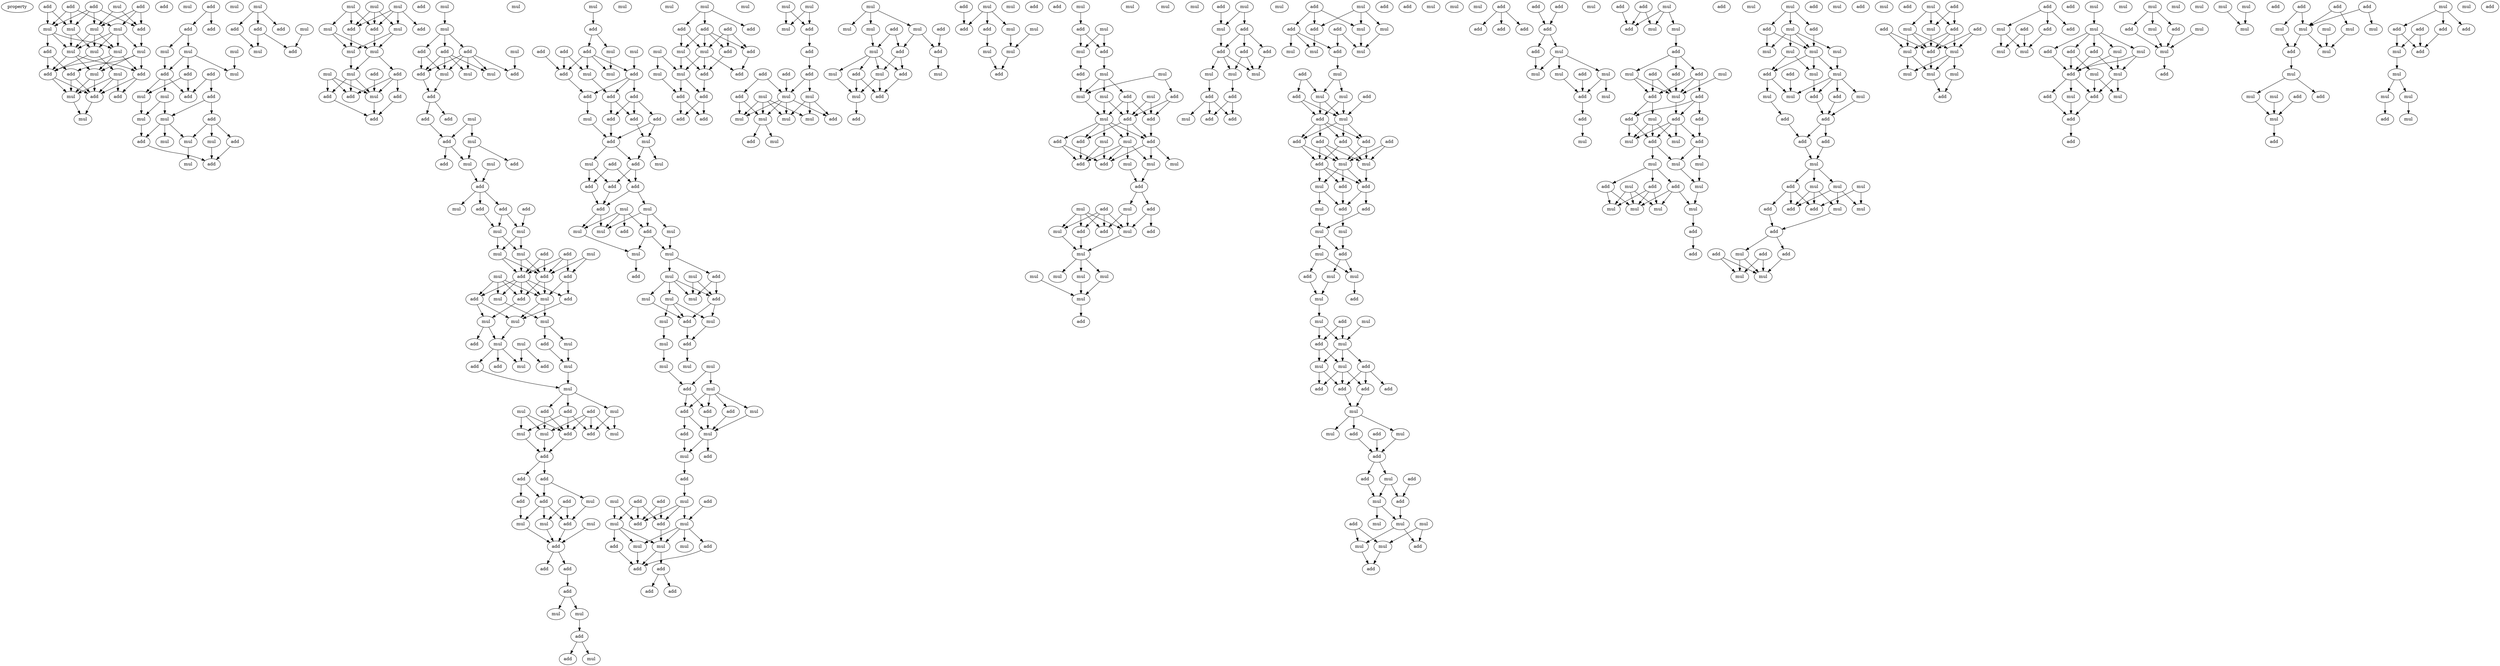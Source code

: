 digraph {
    node [fontcolor=black]
    property [mul=2,lf=1.1]
    0 [ label = add ];
    1 [ label = add ];
    2 [ label = add ];
    3 [ label = mul ];
    4 [ label = add ];
    5 [ label = mul ];
    6 [ label = mul ];
    7 [ label = add ];
    8 [ label = mul ];
    9 [ label = mul ];
    10 [ label = mul ];
    11 [ label = mul ];
    12 [ label = mul ];
    13 [ label = add ];
    14 [ label = mul ];
    15 [ label = add ];
    16 [ label = mul ];
    17 [ label = add ];
    18 [ label = mul ];
    19 [ label = add ];
    20 [ label = add ];
    21 [ label = add ];
    22 [ label = mul ];
    23 [ label = mul ];
    24 [ label = add ];
    25 [ label = mul ];
    26 [ label = add ];
    27 [ label = add ];
    28 [ label = add ];
    29 [ label = mul ];
    30 [ label = mul ];
    31 [ label = mul ];
    32 [ label = add ];
    33 [ label = mul ];
    34 [ label = add ];
    35 [ label = add ];
    36 [ label = mul ];
    37 [ label = mul ];
    38 [ label = add ];
    39 [ label = add ];
    40 [ label = mul ];
    41 [ label = mul ];
    42 [ label = add ];
    43 [ label = mul ];
    44 [ label = mul ];
    45 [ label = mul ];
    46 [ label = add ];
    47 [ label = add ];
    48 [ label = mul ];
    49 [ label = add ];
    50 [ label = mul ];
    51 [ label = mul ];
    52 [ label = add ];
    53 [ label = add ];
    54 [ label = mul ];
    55 [ label = add ];
    56 [ label = add ];
    57 [ label = mul ];
    58 [ label = mul ];
    59 [ label = mul ];
    60 [ label = mul ];
    61 [ label = add ];
    62 [ label = mul ];
    63 [ label = mul ];
    64 [ label = add ];
    65 [ label = add ];
    66 [ label = mul ];
    67 [ label = mul ];
    68 [ label = mul ];
    69 [ label = mul ];
    70 [ label = add ];
    71 [ label = add ];
    72 [ label = add ];
    73 [ label = add ];
    74 [ label = add ];
    75 [ label = add ];
    76 [ label = mul ];
    77 [ label = add ];
    78 [ label = mul ];
    79 [ label = mul ];
    80 [ label = mul ];
    81 [ label = add ];
    82 [ label = mul ];
    83 [ label = add ];
    84 [ label = add ];
    85 [ label = mul ];
    86 [ label = mul ];
    87 [ label = mul ];
    88 [ label = add ];
    89 [ label = add ];
    90 [ label = add ];
    91 [ label = mul ];
    92 [ label = add ];
    93 [ label = add ];
    94 [ label = mul ];
    95 [ label = add ];
    96 [ label = mul ];
    97 [ label = add ];
    98 [ label = add ];
    99 [ label = mul ];
    100 [ label = add ];
    101 [ label = add ];
    102 [ label = mul ];
    103 [ label = add ];
    104 [ label = add ];
    105 [ label = mul ];
    106 [ label = mul ];
    107 [ label = mul ];
    108 [ label = mul ];
    109 [ label = add ];
    110 [ label = mul ];
    111 [ label = add ];
    112 [ label = add ];
    113 [ label = add ];
    114 [ label = mul ];
    115 [ label = add ];
    116 [ label = add ];
    117 [ label = mul ];
    118 [ label = mul ];
    119 [ label = add ];
    120 [ label = add ];
    121 [ label = mul ];
    122 [ label = mul ];
    123 [ label = mul ];
    124 [ label = mul ];
    125 [ label = add ];
    126 [ label = mul ];
    127 [ label = mul ];
    128 [ label = add ];
    129 [ label = add ];
    130 [ label = add ];
    131 [ label = mul ];
    132 [ label = mul ];
    133 [ label = add ];
    134 [ label = mul ];
    135 [ label = add ];
    136 [ label = add ];
    137 [ label = mul ];
    138 [ label = mul ];
    139 [ label = add ];
    140 [ label = mul ];
    141 [ label = mul ];
    142 [ label = add ];
    143 [ label = mul ];
    144 [ label = add ];
    145 [ label = add ];
    146 [ label = add ];
    147 [ label = add ];
    148 [ label = add ];
    149 [ label = add ];
    150 [ label = mul ];
    151 [ label = add ];
    152 [ label = mul ];
    153 [ label = add ];
    154 [ label = mul ];
    155 [ label = mul ];
    156 [ label = add ];
    157 [ label = add ];
    158 [ label = add ];
    159 [ label = add ];
    160 [ label = mul ];
    161 [ label = mul ];
    162 [ label = add ];
    163 [ label = mul ];
    164 [ label = mul ];
    165 [ label = add ];
    166 [ label = mul ];
    167 [ label = add ];
    168 [ label = add ];
    169 [ label = mul ];
    170 [ label = mul ];
    171 [ label = add ];
    172 [ label = add ];
    173 [ label = add ];
    174 [ label = mul ];
    175 [ label = add ];
    176 [ label = mul ];
    177 [ label = add ];
    178 [ label = add ];
    179 [ label = add ];
    180 [ label = add ];
    181 [ label = add ];
    182 [ label = add ];
    183 [ label = mul ];
    184 [ label = add ];
    185 [ label = mul ];
    186 [ label = mul ];
    187 [ label = add ];
    188 [ label = add ];
    189 [ label = mul ];
    190 [ label = add ];
    191 [ label = add ];
    192 [ label = add ];
    193 [ label = mul ];
    194 [ label = add ];
    195 [ label = mul ];
    196 [ label = mul ];
    197 [ label = mul ];
    198 [ label = mul ];
    199 [ label = add ];
    200 [ label = add ];
    201 [ label = mul ];
    202 [ label = mul ];
    203 [ label = mul ];
    204 [ label = add ];
    205 [ label = add ];
    206 [ label = mul ];
    207 [ label = mul ];
    208 [ label = mul ];
    209 [ label = add ];
    210 [ label = mul ];
    211 [ label = mul ];
    212 [ label = mul ];
    213 [ label = add ];
    214 [ label = add ];
    215 [ label = mul ];
    216 [ label = mul ];
    217 [ label = mul ];
    218 [ label = mul ];
    219 [ label = mul ];
    220 [ label = add ];
    221 [ label = add ];
    222 [ label = add ];
    223 [ label = add ];
    224 [ label = mul ];
    225 [ label = add ];
    226 [ label = mul ];
    227 [ label = mul ];
    228 [ label = add ];
    229 [ label = mul ];
    230 [ label = add ];
    231 [ label = add ];
    232 [ label = add ];
    233 [ label = mul ];
    234 [ label = mul ];
    235 [ label = add ];
    236 [ label = add ];
    237 [ label = mul ];
    238 [ label = add ];
    239 [ label = mul ];
    240 [ label = add ];
    241 [ label = mul ];
    242 [ label = mul ];
    243 [ label = add ];
    244 [ label = mul ];
    245 [ label = add ];
    246 [ label = add ];
    247 [ label = add ];
    248 [ label = add ];
    249 [ label = mul ];
    250 [ label = add ];
    251 [ label = add ];
    252 [ label = add ];
    253 [ label = add ];
    254 [ label = add ];
    255 [ label = mul ];
    256 [ label = mul ];
    257 [ label = add ];
    258 [ label = mul ];
    259 [ label = mul ];
    260 [ label = mul ];
    261 [ label = add ];
    262 [ label = add ];
    263 [ label = add ];
    264 [ label = add ];
    265 [ label = mul ];
    266 [ label = mul ];
    267 [ label = add ];
    268 [ label = mul ];
    269 [ label = add ];
    270 [ label = add ];
    271 [ label = mul ];
    272 [ label = add ];
    273 [ label = add ];
    274 [ label = add ];
    275 [ label = add ];
    276 [ label = mul ];
    277 [ label = add ];
    278 [ label = mul ];
    279 [ label = mul ];
    280 [ label = mul ];
    281 [ label = mul ];
    282 [ label = add ];
    283 [ label = mul ];
    284 [ label = mul ];
    285 [ label = add ];
    286 [ label = mul ];
    287 [ label = mul ];
    288 [ label = mul ];
    289 [ label = add ];
    290 [ label = add ];
    291 [ label = mul ];
    292 [ label = mul ];
    293 [ label = add ];
    294 [ label = add ];
    295 [ label = mul ];
    296 [ label = add ];
    297 [ label = mul ];
    298 [ label = mul ];
    299 [ label = mul ];
    300 [ label = add ];
    301 [ label = mul ];
    302 [ label = add ];
    303 [ label = add ];
    304 [ label = add ];
    305 [ label = mul ];
    306 [ label = add ];
    307 [ label = add ];
    308 [ label = mul ];
    309 [ label = mul ];
    310 [ label = mul ];
    311 [ label = mul ];
    312 [ label = add ];
    313 [ label = mul ];
    314 [ label = add ];
    315 [ label = add ];
    316 [ label = mul ];
    317 [ label = mul ];
    318 [ label = mul ];
    319 [ label = mul ];
    320 [ label = add ];
    321 [ label = mul ];
    322 [ label = add ];
    323 [ label = mul ];
    324 [ label = mul ];
    325 [ label = add ];
    326 [ label = mul ];
    327 [ label = mul ];
    328 [ label = add ];
    329 [ label = mul ];
    330 [ label = add ];
    331 [ label = add ];
    332 [ label = mul ];
    333 [ label = add ];
    334 [ label = add ];
    335 [ label = mul ];
    336 [ label = add ];
    337 [ label = mul ];
    338 [ label = add ];
    339 [ label = add ];
    340 [ label = add ];
    341 [ label = mul ];
    342 [ label = mul ];
    343 [ label = mul ];
    344 [ label = add ];
    345 [ label = add ];
    346 [ label = mul ];
    347 [ label = mul ];
    348 [ label = add ];
    349 [ label = mul ];
    350 [ label = add ];
    351 [ label = mul ];
    352 [ label = add ];
    353 [ label = add ];
    354 [ label = mul ];
    355 [ label = mul ];
    356 [ label = mul ];
    357 [ label = mul ];
    358 [ label = mul ];
    359 [ label = mul ];
    360 [ label = mul ];
    361 [ label = add ];
    362 [ label = add ];
    363 [ label = mul ];
    364 [ label = mul ];
    365 [ label = mul ];
    366 [ label = add ];
    367 [ label = add ];
    368 [ label = add ];
    369 [ label = add ];
    370 [ label = mul ];
    371 [ label = mul ];
    372 [ label = mul ];
    373 [ label = add ];
    374 [ label = add ];
    375 [ label = mul ];
    376 [ label = add ];
    377 [ label = add ];
    378 [ label = add ];
    379 [ label = mul ];
    380 [ label = add ];
    381 [ label = mul ];
    382 [ label = add ];
    383 [ label = add ];
    384 [ label = mul ];
    385 [ label = mul ];
    386 [ label = mul ];
    387 [ label = mul ];
    388 [ label = add ];
    389 [ label = add ];
    390 [ label = mul ];
    391 [ label = mul ];
    392 [ label = add ];
    393 [ label = mul ];
    394 [ label = add ];
    395 [ label = add ];
    396 [ label = mul ];
    397 [ label = add ];
    398 [ label = add ];
    399 [ label = add ];
    400 [ label = add ];
    401 [ label = add ];
    402 [ label = add ];
    403 [ label = add ];
    404 [ label = mul ];
    405 [ label = mul ];
    406 [ label = mul ];
    407 [ label = add ];
    408 [ label = add ];
    409 [ label = add ];
    410 [ label = add ];
    411 [ label = mul ];
    412 [ label = mul ];
    413 [ label = mul ];
    414 [ label = add ];
    415 [ label = add ];
    416 [ label = mul ];
    417 [ label = mul ];
    418 [ label = mul ];
    419 [ label = add ];
    420 [ label = mul ];
    421 [ label = add ];
    422 [ label = add ];
    423 [ label = mul ];
    424 [ label = mul ];
    425 [ label = mul ];
    426 [ label = add ];
    427 [ label = mul ];
    428 [ label = mul ];
    429 [ label = add ];
    430 [ label = mul ];
    431 [ label = add ];
    432 [ label = add ];
    433 [ label = add ];
    434 [ label = add ];
    435 [ label = mul ];
    436 [ label = mul ];
    437 [ label = add ];
    438 [ label = mul ];
    439 [ label = add ];
    440 [ label = mul ];
    441 [ label = add ];
    442 [ label = mul ];
    443 [ label = mul ];
    444 [ label = add ];
    445 [ label = add ];
    446 [ label = mul ];
    447 [ label = add ];
    448 [ label = add ];
    449 [ label = mul ];
    450 [ label = mul ];
    451 [ label = mul ];
    452 [ label = mul ];
    453 [ label = add ];
    454 [ label = mul ];
    455 [ label = add ];
    456 [ label = add ];
    457 [ label = add ];
    458 [ label = add ];
    459 [ label = add ];
    460 [ label = add ];
    461 [ label = add ];
    462 [ label = add ];
    463 [ label = add ];
    464 [ label = mul ];
    465 [ label = mul ];
    466 [ label = mul ];
    467 [ label = add ];
    468 [ label = mul ];
    469 [ label = mul ];
    470 [ label = add ];
    471 [ label = mul ];
    472 [ label = add ];
    473 [ label = mul ];
    474 [ label = add ];
    475 [ label = mul ];
    476 [ label = add ];
    477 [ label = add ];
    478 [ label = mul ];
    479 [ label = mul ];
    480 [ label = add ];
    481 [ label = add ];
    482 [ label = mul ];
    483 [ label = add ];
    484 [ label = mul ];
    485 [ label = add ];
    486 [ label = add ];
    487 [ label = add ];
    488 [ label = mul ];
    489 [ label = mul ];
    490 [ label = add ];
    491 [ label = add ];
    492 [ label = add ];
    493 [ label = add ];
    494 [ label = add ];
    495 [ label = add ];
    496 [ label = mul ];
    497 [ label = mul ];
    498 [ label = mul ];
    499 [ label = mul ];
    500 [ label = mul ];
    501 [ label = mul ];
    502 [ label = mul ];
    503 [ label = add ];
    504 [ label = add ];
    505 [ label = add ];
    506 [ label = mul ];
    507 [ label = mul ];
    508 [ label = mul ];
    509 [ label = mul ];
    510 [ label = add ];
    511 [ label = add ];
    512 [ label = mul ];
    513 [ label = mul ];
    514 [ label = add ];
    515 [ label = mul ];
    516 [ label = add ];
    517 [ label = mul ];
    518 [ label = mul ];
    519 [ label = mul ];
    520 [ label = mul ];
    521 [ label = add ];
    522 [ label = mul ];
    523 [ label = add ];
    524 [ label = mul ];
    525 [ label = mul ];
    526 [ label = mul ];
    527 [ label = add ];
    528 [ label = mul ];
    529 [ label = add ];
    530 [ label = add ];
    531 [ label = add ];
    532 [ label = add ];
    533 [ label = add ];
    534 [ label = mul ];
    535 [ label = add ];
    536 [ label = mul ];
    537 [ label = add ];
    538 [ label = mul ];
    539 [ label = mul ];
    540 [ label = add ];
    541 [ label = mul ];
    542 [ label = add ];
    543 [ label = add ];
    544 [ label = mul ];
    545 [ label = mul ];
    546 [ label = add ];
    547 [ label = add ];
    548 [ label = add ];
    549 [ label = mul ];
    550 [ label = mul ];
    551 [ label = add ];
    552 [ label = add ];
    553 [ label = mul ];
    554 [ label = mul ];
    555 [ label = add ];
    556 [ label = mul ];
    557 [ label = add ];
    558 [ label = add ];
    559 [ label = add ];
    560 [ label = mul ];
    561 [ label = mul ];
    562 [ label = add ];
    563 [ label = mul ];
    564 [ label = mul ];
    565 [ label = add ];
    566 [ label = mul ];
    567 [ label = mul ];
    568 [ label = mul ];
    569 [ label = add ];
    570 [ label = add ];
    571 [ label = add ];
    572 [ label = add ];
    573 [ label = mul ];
    574 [ label = add ];
    575 [ label = add ];
    576 [ label = mul ];
    577 [ label = mul ];
    578 [ label = mul ];
    579 [ label = mul ];
    580 [ label = add ];
    581 [ label = add ];
    582 [ label = add ];
    583 [ label = mul ];
    584 [ label = mul ];
    585 [ label = add ];
    586 [ label = mul ];
    587 [ label = mul ];
    588 [ label = mul ];
    589 [ label = add ];
    590 [ label = mul ];
    591 [ label = add ];
    592 [ label = add ];
    593 [ label = mul ];
    594 [ label = add ];
    595 [ label = mul ];
    596 [ label = add ];
    597 [ label = mul ];
    598 [ label = mul ];
    599 [ label = mul ];
    600 [ label = add ];
    601 [ label = mul ];
    602 [ label = mul ];
    603 [ label = mul ];
    604 [ label = add ];
    605 [ label = mul ];
    606 [ label = add ];
    607 [ label = mul ];
    608 [ label = add ];
    609 [ label = add ];
    610 [ label = add ];
    611 [ label = mul ];
    612 [ label = mul ];
    613 [ label = mul ];
    614 [ label = mul ];
    615 [ label = mul ];
    616 [ label = add ];
    617 [ label = mul ];
    618 [ label = mul ];
    619 [ label = mul ];
    620 [ label = mul ];
    621 [ label = add ];
    622 [ label = add ];
    623 [ label = mul ];
    624 [ label = add ];
    625 [ label = mul ];
    626 [ label = add ];
    627 [ label = add ];
    628 [ label = mul ];
    629 [ label = add ];
    630 [ label = add ];
    631 [ label = mul ];
    632 [ label = add ];
    633 [ label = mul ];
    634 [ label = add ];
    635 [ label = mul ];
    636 [ label = mul ];
    637 [ label = mul ];
    638 [ label = add ];
    0 -> 5 [ name = 0 ];
    0 -> 7 [ name = 1 ];
    0 -> 9 [ name = 2 ];
    1 -> 6 [ name = 3 ];
    1 -> 7 [ name = 4 ];
    1 -> 8 [ name = 5 ];
    1 -> 9 [ name = 6 ];
    2 -> 5 [ name = 7 ];
    2 -> 6 [ name = 8 ];
    2 -> 8 [ name = 9 ];
    3 -> 7 [ name = 10 ];
    3 -> 9 [ name = 11 ];
    4 -> 6 [ name = 12 ];
    4 -> 8 [ name = 13 ];
    5 -> 10 [ name = 14 ];
    5 -> 11 [ name = 15 ];
    5 -> 12 [ name = 16 ];
    5 -> 14 [ name = 17 ];
    6 -> 10 [ name = 18 ];
    6 -> 12 [ name = 19 ];
    6 -> 13 [ name = 20 ];
    7 -> 14 [ name = 21 ];
    8 -> 11 [ name = 22 ];
    8 -> 12 [ name = 23 ];
    9 -> 10 [ name = 24 ];
    9 -> 11 [ name = 25 ];
    9 -> 12 [ name = 26 ];
    10 -> 15 [ name = 27 ];
    10 -> 16 [ name = 28 ];
    10 -> 17 [ name = 29 ];
    11 -> 17 [ name = 30 ];
    11 -> 18 [ name = 31 ];
    12 -> 15 [ name = 32 ];
    12 -> 16 [ name = 33 ];
    12 -> 17 [ name = 34 ];
    13 -> 17 [ name = 35 ];
    13 -> 19 [ name = 36 ];
    14 -> 15 [ name = 37 ];
    14 -> 16 [ name = 38 ];
    14 -> 19 [ name = 39 ];
    15 -> 20 [ name = 40 ];
    15 -> 21 [ name = 41 ];
    16 -> 21 [ name = 42 ];
    16 -> 22 [ name = 43 ];
    17 -> 21 [ name = 44 ];
    17 -> 22 [ name = 45 ];
    18 -> 20 [ name = 46 ];
    18 -> 21 [ name = 47 ];
    18 -> 22 [ name = 48 ];
    19 -> 21 [ name = 49 ];
    19 -> 22 [ name = 50 ];
    21 -> 23 [ name = 51 ];
    22 -> 23 [ name = 52 ];
    26 -> 27 [ name = 53 ];
    26 -> 28 [ name = 54 ];
    27 -> 30 [ name = 55 ];
    27 -> 31 [ name = 56 ];
    29 -> 33 [ name = 57 ];
    30 -> 32 [ name = 58 ];
    30 -> 33 [ name = 59 ];
    30 -> 35 [ name = 60 ];
    31 -> 35 [ name = 61 ];
    32 -> 36 [ name = 62 ];
    32 -> 38 [ name = 63 ];
    34 -> 38 [ name = 64 ];
    34 -> 39 [ name = 65 ];
    35 -> 36 [ name = 66 ];
    35 -> 37 [ name = 67 ];
    35 -> 38 [ name = 68 ];
    36 -> 41 [ name = 69 ];
    37 -> 40 [ name = 70 ];
    37 -> 41 [ name = 71 ];
    39 -> 40 [ name = 72 ];
    39 -> 42 [ name = 73 ];
    40 -> 44 [ name = 74 ];
    40 -> 45 [ name = 75 ];
    40 -> 46 [ name = 76 ];
    41 -> 46 [ name = 77 ];
    42 -> 43 [ name = 78 ];
    42 -> 44 [ name = 79 ];
    42 -> 47 [ name = 80 ];
    43 -> 49 [ name = 81 ];
    44 -> 48 [ name = 82 ];
    46 -> 49 [ name = 83 ];
    47 -> 49 [ name = 84 ];
    51 -> 52 [ name = 85 ];
    51 -> 53 [ name = 86 ];
    51 -> 55 [ name = 87 ];
    52 -> 56 [ name = 88 ];
    52 -> 57 [ name = 89 ];
    53 -> 57 [ name = 90 ];
    54 -> 56 [ name = 91 ];
    58 -> 61 [ name = 92 ];
    58 -> 63 [ name = 93 ];
    58 -> 65 [ name = 94 ];
    59 -> 61 [ name = 95 ];
    59 -> 62 [ name = 96 ];
    59 -> 65 [ name = 97 ];
    60 -> 61 [ name = 98 ];
    60 -> 63 [ name = 99 ];
    60 -> 64 [ name = 100 ];
    60 -> 65 [ name = 101 ];
    61 -> 66 [ name = 102 ];
    62 -> 66 [ name = 103 ];
    62 -> 67 [ name = 104 ];
    63 -> 66 [ name = 105 ];
    63 -> 67 [ name = 106 ];
    65 -> 67 [ name = 107 ];
    66 -> 69 [ name = 108 ];
    67 -> 69 [ name = 109 ];
    67 -> 72 [ name = 110 ];
    68 -> 73 [ name = 111 ];
    68 -> 74 [ name = 112 ];
    68 -> 76 [ name = 113 ];
    69 -> 73 [ name = 114 ];
    69 -> 74 [ name = 115 ];
    69 -> 76 [ name = 116 ];
    71 -> 76 [ name = 117 ];
    72 -> 74 [ name = 118 ];
    72 -> 75 [ name = 119 ];
    72 -> 76 [ name = 120 ];
    73 -> 77 [ name = 121 ];
    75 -> 77 [ name = 122 ];
    76 -> 77 [ name = 123 ];
    78 -> 80 [ name = 124 ];
    80 -> 81 [ name = 125 ];
    80 -> 83 [ name = 126 ];
    80 -> 84 [ name = 127 ];
    81 -> 85 [ name = 128 ];
    81 -> 86 [ name = 129 ];
    81 -> 87 [ name = 130 ];
    81 -> 88 [ name = 131 ];
    81 -> 89 [ name = 132 ];
    82 -> 88 [ name = 133 ];
    83 -> 87 [ name = 134 ];
    83 -> 89 [ name = 135 ];
    84 -> 85 [ name = 136 ];
    84 -> 86 [ name = 137 ];
    84 -> 87 [ name = 138 ];
    84 -> 89 [ name = 139 ];
    87 -> 90 [ name = 140 ];
    89 -> 90 [ name = 141 ];
    90 -> 92 [ name = 142 ];
    90 -> 93 [ name = 143 ];
    91 -> 94 [ name = 144 ];
    91 -> 95 [ name = 145 ];
    93 -> 95 [ name = 146 ];
    94 -> 96 [ name = 147 ];
    94 -> 97 [ name = 148 ];
    95 -> 96 [ name = 149 ];
    95 -> 98 [ name = 150 ];
    96 -> 100 [ name = 151 ];
    99 -> 100 [ name = 152 ];
    100 -> 101 [ name = 153 ];
    100 -> 102 [ name = 154 ];
    100 -> 104 [ name = 155 ];
    101 -> 105 [ name = 156 ];
    103 -> 106 [ name = 157 ];
    104 -> 105 [ name = 158 ];
    104 -> 106 [ name = 159 ];
    105 -> 108 [ name = 160 ];
    105 -> 110 [ name = 161 ];
    106 -> 108 [ name = 162 ];
    106 -> 110 [ name = 163 ];
    107 -> 112 [ name = 164 ];
    107 -> 113 [ name = 165 ];
    108 -> 113 [ name = 166 ];
    108 -> 115 [ name = 167 ];
    109 -> 113 [ name = 168 ];
    109 -> 115 [ name = 169 ];
    110 -> 113 [ name = 170 ];
    110 -> 115 [ name = 171 ];
    111 -> 112 [ name = 172 ];
    111 -> 113 [ name = 173 ];
    111 -> 115 [ name = 174 ];
    112 -> 118 [ name = 175 ];
    112 -> 120 [ name = 176 ];
    113 -> 116 [ name = 177 ];
    113 -> 118 [ name = 178 ];
    114 -> 116 [ name = 179 ];
    114 -> 117 [ name = 180 ];
    114 -> 118 [ name = 181 ];
    114 -> 119 [ name = 182 ];
    115 -> 116 [ name = 183 ];
    115 -> 117 [ name = 184 ];
    115 -> 118 [ name = 185 ];
    115 -> 119 [ name = 186 ];
    115 -> 120 [ name = 187 ];
    116 -> 121 [ name = 188 ];
    117 -> 123 [ name = 189 ];
    118 -> 122 [ name = 190 ];
    118 -> 123 [ name = 191 ];
    119 -> 121 [ name = 192 ];
    119 -> 122 [ name = 193 ];
    120 -> 122 [ name = 194 ];
    121 -> 127 [ name = 195 ];
    121 -> 128 [ name = 196 ];
    122 -> 127 [ name = 197 ];
    123 -> 125 [ name = 198 ];
    123 -> 126 [ name = 199 ];
    124 -> 130 [ name = 200 ];
    124 -> 132 [ name = 201 ];
    125 -> 131 [ name = 202 ];
    126 -> 131 [ name = 203 ];
    127 -> 129 [ name = 204 ];
    127 -> 132 [ name = 205 ];
    127 -> 133 [ name = 206 ];
    131 -> 134 [ name = 207 ];
    133 -> 134 [ name = 208 ];
    134 -> 135 [ name = 209 ];
    134 -> 138 [ name = 210 ];
    134 -> 139 [ name = 211 ];
    135 -> 141 [ name = 212 ];
    135 -> 142 [ name = 213 ];
    136 -> 141 [ name = 214 ];
    136 -> 142 [ name = 215 ];
    136 -> 143 [ name = 216 ];
    136 -> 144 [ name = 217 ];
    137 -> 140 [ name = 218 ];
    137 -> 141 [ name = 219 ];
    137 -> 142 [ name = 220 ];
    138 -> 143 [ name = 221 ];
    138 -> 144 [ name = 222 ];
    139 -> 140 [ name = 223 ];
    139 -> 142 [ name = 224 ];
    139 -> 144 [ name = 225 ];
    140 -> 145 [ name = 226 ];
    141 -> 145 [ name = 227 ];
    142 -> 145 [ name = 228 ];
    145 -> 146 [ name = 229 ];
    145 -> 147 [ name = 230 ];
    146 -> 148 [ name = 231 ];
    146 -> 151 [ name = 232 ];
    147 -> 148 [ name = 233 ];
    147 -> 150 [ name = 234 ];
    148 -> 153 [ name = 235 ];
    148 -> 154 [ name = 236 ];
    148 -> 155 [ name = 237 ];
    149 -> 153 [ name = 238 ];
    149 -> 154 [ name = 239 ];
    150 -> 153 [ name = 240 ];
    151 -> 155 [ name = 241 ];
    152 -> 156 [ name = 242 ];
    153 -> 156 [ name = 243 ];
    154 -> 156 [ name = 244 ];
    155 -> 156 [ name = 245 ];
    156 -> 157 [ name = 246 ];
    156 -> 158 [ name = 247 ];
    158 -> 159 [ name = 248 ];
    159 -> 160 [ name = 249 ];
    159 -> 161 [ name = 250 ];
    161 -> 162 [ name = 251 ];
    162 -> 165 [ name = 252 ];
    162 -> 166 [ name = 253 ];
    163 -> 167 [ name = 254 ];
    167 -> 170 [ name = 255 ];
    167 -> 172 [ name = 256 ];
    168 -> 175 [ name = 257 ];
    169 -> 173 [ name = 258 ];
    170 -> 174 [ name = 259 ];
    171 -> 175 [ name = 260 ];
    171 -> 176 [ name = 261 ];
    172 -> 173 [ name = 262 ];
    172 -> 174 [ name = 263 ];
    172 -> 175 [ name = 264 ];
    172 -> 176 [ name = 265 ];
    173 -> 177 [ name = 266 ];
    173 -> 178 [ name = 267 ];
    173 -> 179 [ name = 268 ];
    175 -> 177 [ name = 269 ];
    176 -> 179 [ name = 270 ];
    177 -> 183 [ name = 271 ];
    178 -> 180 [ name = 272 ];
    178 -> 181 [ name = 273 ];
    178 -> 182 [ name = 274 ];
    179 -> 181 [ name = 275 ];
    179 -> 182 [ name = 276 ];
    180 -> 184 [ name = 277 ];
    180 -> 185 [ name = 278 ];
    181 -> 184 [ name = 279 ];
    182 -> 185 [ name = 280 ];
    183 -> 184 [ name = 281 ];
    184 -> 187 [ name = 282 ];
    184 -> 189 [ name = 283 ];
    185 -> 186 [ name = 284 ];
    185 -> 187 [ name = 285 ];
    187 -> 190 [ name = 286 ];
    187 -> 192 [ name = 287 ];
    188 -> 190 [ name = 288 ];
    188 -> 191 [ name = 289 ];
    189 -> 191 [ name = 290 ];
    189 -> 192 [ name = 291 ];
    190 -> 194 [ name = 292 ];
    190 -> 195 [ name = 293 ];
    191 -> 194 [ name = 294 ];
    192 -> 194 [ name = 295 ];
    193 -> 196 [ name = 296 ];
    193 -> 198 [ name = 297 ];
    193 -> 199 [ name = 298 ];
    193 -> 200 [ name = 299 ];
    194 -> 196 [ name = 300 ];
    194 -> 198 [ name = 301 ];
    195 -> 197 [ name = 302 ];
    195 -> 198 [ name = 303 ];
    195 -> 200 [ name = 304 ];
    196 -> 202 [ name = 305 ];
    197 -> 201 [ name = 306 ];
    200 -> 201 [ name = 307 ];
    200 -> 202 [ name = 308 ];
    201 -> 203 [ name = 309 ];
    201 -> 205 [ name = 310 ];
    202 -> 204 [ name = 311 ];
    203 -> 207 [ name = 312 ];
    203 -> 208 [ name = 313 ];
    203 -> 209 [ name = 314 ];
    203 -> 210 [ name = 315 ];
    205 -> 208 [ name = 316 ];
    205 -> 209 [ name = 317 ];
    206 -> 208 [ name = 318 ];
    206 -> 209 [ name = 319 ];
    207 -> 213 [ name = 320 ];
    209 -> 212 [ name = 321 ];
    209 -> 213 [ name = 322 ];
    210 -> 211 [ name = 323 ];
    210 -> 212 [ name = 324 ];
    210 -> 213 [ name = 325 ];
    211 -> 215 [ name = 326 ];
    212 -> 214 [ name = 327 ];
    213 -> 214 [ name = 328 ];
    214 -> 217 [ name = 329 ];
    215 -> 216 [ name = 330 ];
    216 -> 220 [ name = 331 ];
    218 -> 219 [ name = 332 ];
    218 -> 220 [ name = 333 ];
    219 -> 221 [ name = 334 ];
    219 -> 222 [ name = 335 ];
    219 -> 223 [ name = 336 ];
    219 -> 224 [ name = 337 ];
    220 -> 222 [ name = 338 ];
    220 -> 223 [ name = 339 ];
    221 -> 226 [ name = 340 ];
    222 -> 225 [ name = 341 ];
    222 -> 226 [ name = 342 ];
    223 -> 226 [ name = 343 ];
    224 -> 226 [ name = 344 ];
    225 -> 229 [ name = 345 ];
    226 -> 228 [ name = 346 ];
    226 -> 229 [ name = 347 ];
    229 -> 230 [ name = 348 ];
    230 -> 233 [ name = 349 ];
    231 -> 236 [ name = 350 ];
    231 -> 237 [ name = 351 ];
    231 -> 238 [ name = 352 ];
    232 -> 239 [ name = 353 ];
    233 -> 236 [ name = 354 ];
    233 -> 238 [ name = 355 ];
    233 -> 239 [ name = 356 ];
    234 -> 236 [ name = 357 ];
    234 -> 237 [ name = 358 ];
    235 -> 236 [ name = 359 ];
    235 -> 238 [ name = 360 ];
    237 -> 240 [ name = 361 ];
    237 -> 242 [ name = 362 ];
    237 -> 244 [ name = 363 ];
    238 -> 244 [ name = 364 ];
    239 -> 241 [ name = 365 ];
    239 -> 242 [ name = 366 ];
    239 -> 243 [ name = 367 ];
    239 -> 244 [ name = 368 ];
    240 -> 245 [ name = 369 ];
    242 -> 245 [ name = 370 ];
    243 -> 245 [ name = 371 ];
    244 -> 245 [ name = 372 ];
    244 -> 246 [ name = 373 ];
    246 -> 247 [ name = 374 ];
    246 -> 248 [ name = 375 ];
    249 -> 250 [ name = 376 ];
    249 -> 251 [ name = 377 ];
    249 -> 253 [ name = 378 ];
    250 -> 255 [ name = 379 ];
    250 -> 256 [ name = 380 ];
    251 -> 254 [ name = 381 ];
    251 -> 255 [ name = 382 ];
    251 -> 256 [ name = 383 ];
    251 -> 257 [ name = 384 ];
    252 -> 254 [ name = 385 ];
    252 -> 256 [ name = 386 ];
    252 -> 257 [ name = 387 ];
    254 -> 261 [ name = 388 ];
    255 -> 259 [ name = 389 ];
    255 -> 262 [ name = 390 ];
    256 -> 259 [ name = 391 ];
    256 -> 261 [ name = 392 ];
    256 -> 262 [ name = 393 ];
    257 -> 262 [ name = 394 ];
    258 -> 259 [ name = 395 ];
    258 -> 260 [ name = 396 ];
    259 -> 263 [ name = 397 ];
    259 -> 264 [ name = 398 ];
    260 -> 263 [ name = 399 ];
    262 -> 264 [ name = 400 ];
    263 -> 267 [ name = 401 ];
    263 -> 269 [ name = 402 ];
    264 -> 267 [ name = 403 ];
    264 -> 269 [ name = 404 ];
    266 -> 270 [ name = 405 ];
    266 -> 271 [ name = 406 ];
    268 -> 270 [ name = 407 ];
    268 -> 271 [ name = 408 ];
    270 -> 272 [ name = 409 ];
    272 -> 274 [ name = 410 ];
    273 -> 279 [ name = 411 ];
    274 -> 278 [ name = 412 ];
    274 -> 279 [ name = 413 ];
    275 -> 277 [ name = 414 ];
    275 -> 279 [ name = 415 ];
    276 -> 280 [ name = 416 ];
    276 -> 281 [ name = 417 ];
    276 -> 283 [ name = 418 ];
    276 -> 284 [ name = 419 ];
    277 -> 281 [ name = 420 ];
    277 -> 283 [ name = 421 ];
    278 -> 280 [ name = 422 ];
    278 -> 282 [ name = 423 ];
    278 -> 284 [ name = 424 ];
    279 -> 281 [ name = 425 ];
    279 -> 282 [ name = 426 ];
    279 -> 283 [ name = 427 ];
    279 -> 284 [ name = 428 ];
    283 -> 285 [ name = 429 ];
    283 -> 286 [ name = 430 ];
    287 -> 288 [ name = 431 ];
    287 -> 291 [ name = 432 ];
    287 -> 292 [ name = 433 ];
    289 -> 294 [ name = 434 ];
    290 -> 293 [ name = 435 ];
    290 -> 295 [ name = 436 ];
    291 -> 293 [ name = 437 ];
    291 -> 294 [ name = 438 ];
    292 -> 295 [ name = 439 ];
    293 -> 296 [ name = 440 ];
    293 -> 297 [ name = 441 ];
    294 -> 299 [ name = 442 ];
    295 -> 296 [ name = 443 ];
    295 -> 297 [ name = 444 ];
    295 -> 298 [ name = 445 ];
    295 -> 300 [ name = 446 ];
    296 -> 302 [ name = 447 ];
    297 -> 301 [ name = 448 ];
    297 -> 302 [ name = 449 ];
    298 -> 301 [ name = 450 ];
    300 -> 301 [ name = 451 ];
    300 -> 302 [ name = 452 ];
    301 -> 304 [ name = 453 ];
    303 -> 306 [ name = 454 ];
    305 -> 306 [ name = 455 ];
    305 -> 307 [ name = 456 ];
    305 -> 308 [ name = 457 ];
    307 -> 311 [ name = 458 ];
    308 -> 310 [ name = 459 ];
    309 -> 310 [ name = 460 ];
    310 -> 312 [ name = 461 ];
    311 -> 312 [ name = 462 ];
    316 -> 320 [ name = 463 ];
    319 -> 321 [ name = 464 ];
    319 -> 322 [ name = 465 ];
    320 -> 321 [ name = 466 ];
    320 -> 322 [ name = 467 ];
    321 -> 325 [ name = 468 ];
    322 -> 324 [ name = 469 ];
    323 -> 329 [ name = 470 ];
    323 -> 330 [ name = 471 ];
    324 -> 326 [ name = 472 ];
    324 -> 328 [ name = 473 ];
    324 -> 329 [ name = 474 ];
    325 -> 329 [ name = 475 ];
    326 -> 332 [ name = 476 ];
    326 -> 333 [ name = 477 ];
    327 -> 331 [ name = 478 ];
    327 -> 333 [ name = 479 ];
    328 -> 331 [ name = 480 ];
    328 -> 332 [ name = 481 ];
    328 -> 333 [ name = 482 ];
    329 -> 332 [ name = 483 ];
    330 -> 331 [ name = 484 ];
    330 -> 333 [ name = 485 ];
    331 -> 336 [ name = 486 ];
    332 -> 334 [ name = 487 ];
    332 -> 335 [ name = 488 ];
    332 -> 336 [ name = 489 ];
    332 -> 337 [ name = 490 ];
    332 -> 338 [ name = 491 ];
    333 -> 335 [ name = 492 ];
    333 -> 336 [ name = 493 ];
    333 -> 338 [ name = 494 ];
    334 -> 339 [ name = 495 ];
    334 -> 340 [ name = 496 ];
    335 -> 339 [ name = 497 ];
    335 -> 340 [ name = 498 ];
    335 -> 342 [ name = 499 ];
    335 -> 343 [ name = 500 ];
    336 -> 339 [ name = 501 ];
    336 -> 341 [ name = 502 ];
    336 -> 342 [ name = 503 ];
    337 -> 339 [ name = 504 ];
    337 -> 340 [ name = 505 ];
    338 -> 340 [ name = 506 ];
    342 -> 344 [ name = 507 ];
    343 -> 344 [ name = 508 ];
    344 -> 345 [ name = 509 ];
    344 -> 347 [ name = 510 ];
    345 -> 351 [ name = 511 ];
    345 -> 352 [ name = 512 ];
    346 -> 349 [ name = 513 ];
    346 -> 350 [ name = 514 ];
    346 -> 351 [ name = 515 ];
    346 -> 353 [ name = 516 ];
    347 -> 350 [ name = 517 ];
    347 -> 351 [ name = 518 ];
    348 -> 349 [ name = 519 ];
    348 -> 350 [ name = 520 ];
    348 -> 351 [ name = 521 ];
    348 -> 353 [ name = 522 ];
    349 -> 354 [ name = 523 ];
    351 -> 354 [ name = 524 ];
    353 -> 354 [ name = 525 ];
    354 -> 356 [ name = 526 ];
    354 -> 357 [ name = 527 ];
    354 -> 358 [ name = 528 ];
    356 -> 360 [ name = 529 ];
    358 -> 360 [ name = 530 ];
    359 -> 360 [ name = 531 ];
    360 -> 362 [ name = 532 ];
    361 -> 365 [ name = 533 ];
    363 -> 365 [ name = 534 ];
    363 -> 366 [ name = 535 ];
    365 -> 367 [ name = 536 ];
    366 -> 367 [ name = 537 ];
    366 -> 368 [ name = 538 ];
    366 -> 369 [ name = 539 ];
    367 -> 370 [ name = 540 ];
    367 -> 371 [ name = 541 ];
    367 -> 372 [ name = 542 ];
    368 -> 371 [ name = 543 ];
    368 -> 372 [ name = 544 ];
    369 -> 372 [ name = 545 ];
    370 -> 374 [ name = 546 ];
    371 -> 373 [ name = 547 ];
    373 -> 376 [ name = 548 ];
    373 -> 377 [ name = 549 ];
    374 -> 375 [ name = 550 ];
    374 -> 376 [ name = 551 ];
    374 -> 377 [ name = 552 ];
    378 -> 380 [ name = 553 ];
    378 -> 383 [ name = 554 ];
    378 -> 384 [ name = 555 ];
    379 -> 380 [ name = 556 ];
    379 -> 381 [ name = 557 ];
    379 -> 384 [ name = 558 ];
    380 -> 385 [ name = 559 ];
    381 -> 386 [ name = 560 ];
    382 -> 386 [ name = 561 ];
    382 -> 388 [ name = 562 ];
    383 -> 385 [ name = 563 ];
    383 -> 387 [ name = 564 ];
    383 -> 388 [ name = 565 ];
    384 -> 386 [ name = 566 ];
    388 -> 390 [ name = 567 ];
    389 -> 391 [ name = 568 ];
    389 -> 395 [ name = 569 ];
    390 -> 391 [ name = 570 ];
    390 -> 393 [ name = 571 ];
    391 -> 396 [ name = 572 ];
    391 -> 397 [ name = 573 ];
    393 -> 396 [ name = 574 ];
    393 -> 397 [ name = 575 ];
    394 -> 396 [ name = 576 ];
    395 -> 396 [ name = 577 ];
    395 -> 397 [ name = 578 ];
    396 -> 398 [ name = 579 ];
    396 -> 399 [ name = 580 ];
    396 -> 401 [ name = 581 ];
    397 -> 398 [ name = 582 ];
    397 -> 399 [ name = 583 ];
    397 -> 400 [ name = 584 ];
    397 -> 401 [ name = 585 ];
    398 -> 403 [ name = 586 ];
    398 -> 405 [ name = 587 ];
    399 -> 404 [ name = 588 ];
    399 -> 405 [ name = 589 ];
    400 -> 403 [ name = 590 ];
    400 -> 404 [ name = 591 ];
    400 -> 405 [ name = 592 ];
    401 -> 403 [ name = 593 ];
    401 -> 404 [ name = 594 ];
    402 -> 404 [ name = 595 ];
    402 -> 405 [ name = 596 ];
    403 -> 406 [ name = 597 ];
    403 -> 407 [ name = 598 ];
    403 -> 408 [ name = 599 ];
    404 -> 406 [ name = 600 ];
    404 -> 407 [ name = 601 ];
    404 -> 408 [ name = 602 ];
    405 -> 408 [ name = 603 ];
    406 -> 410 [ name = 604 ];
    406 -> 411 [ name = 605 ];
    407 -> 410 [ name = 606 ];
    408 -> 409 [ name = 607 ];
    408 -> 410 [ name = 608 ];
    409 -> 412 [ name = 609 ];
    410 -> 413 [ name = 610 ];
    411 -> 412 [ name = 611 ];
    412 -> 415 [ name = 612 ];
    412 -> 416 [ name = 613 ];
    413 -> 415 [ name = 614 ];
    415 -> 417 [ name = 615 ];
    415 -> 418 [ name = 616 ];
    416 -> 418 [ name = 617 ];
    416 -> 419 [ name = 618 ];
    417 -> 420 [ name = 619 ];
    418 -> 421 [ name = 620 ];
    419 -> 420 [ name = 621 ];
    420 -> 424 [ name = 622 ];
    422 -> 426 [ name = 623 ];
    422 -> 427 [ name = 624 ];
    423 -> 427 [ name = 625 ];
    424 -> 426 [ name = 626 ];
    424 -> 427 [ name = 627 ];
    426 -> 428 [ name = 628 ];
    426 -> 430 [ name = 629 ];
    427 -> 428 [ name = 630 ];
    427 -> 429 [ name = 631 ];
    427 -> 430 [ name = 632 ];
    428 -> 432 [ name = 633 ];
    428 -> 434 [ name = 634 ];
    429 -> 431 [ name = 635 ];
    429 -> 433 [ name = 636 ];
    429 -> 434 [ name = 637 ];
    430 -> 432 [ name = 638 ];
    430 -> 433 [ name = 639 ];
    430 -> 434 [ name = 640 ];
    433 -> 435 [ name = 641 ];
    434 -> 435 [ name = 642 ];
    435 -> 436 [ name = 643 ];
    435 -> 439 [ name = 644 ];
    435 -> 440 [ name = 645 ];
    436 -> 441 [ name = 646 ];
    437 -> 441 [ name = 647 ];
    439 -> 441 [ name = 648 ];
    441 -> 442 [ name = 649 ];
    441 -> 444 [ name = 650 ];
    442 -> 446 [ name = 651 ];
    442 -> 447 [ name = 652 ];
    444 -> 446 [ name = 653 ];
    445 -> 447 [ name = 654 ];
    446 -> 450 [ name = 655 ];
    446 -> 451 [ name = 656 ];
    447 -> 450 [ name = 657 ];
    448 -> 452 [ name = 658 ];
    448 -> 454 [ name = 659 ];
    449 -> 453 [ name = 660 ];
    449 -> 454 [ name = 661 ];
    450 -> 452 [ name = 662 ];
    450 -> 453 [ name = 663 ];
    452 -> 455 [ name = 664 ];
    454 -> 455 [ name = 665 ];
    456 -> 457 [ name = 666 ];
    456 -> 460 [ name = 667 ];
    456 -> 461 [ name = 668 ];
    458 -> 462 [ name = 669 ];
    459 -> 462 [ name = 670 ];
    462 -> 463 [ name = 671 ];
    462 -> 464 [ name = 672 ];
    463 -> 466 [ name = 673 ];
    464 -> 465 [ name = 674 ];
    464 -> 466 [ name = 675 ];
    464 -> 468 [ name = 676 ];
    465 -> 470 [ name = 677 ];
    467 -> 470 [ name = 678 ];
    468 -> 470 [ name = 679 ];
    468 -> 471 [ name = 680 ];
    470 -> 472 [ name = 681 ];
    472 -> 473 [ name = 682 ];
    474 -> 477 [ name = 683 ];
    474 -> 478 [ name = 684 ];
    475 -> 477 [ name = 685 ];
    475 -> 478 [ name = 686 ];
    475 -> 479 [ name = 687 ];
    476 -> 477 [ name = 688 ];
    479 -> 480 [ name = 689 ];
    480 -> 483 [ name = 690 ];
    480 -> 484 [ name = 691 ];
    480 -> 485 [ name = 692 ];
    481 -> 486 [ name = 693 ];
    481 -> 488 [ name = 694 ];
    482 -> 488 [ name = 695 ];
    483 -> 486 [ name = 696 ];
    483 -> 487 [ name = 697 ];
    483 -> 488 [ name = 698 ];
    484 -> 486 [ name = 699 ];
    484 -> 488 [ name = 700 ];
    485 -> 488 [ name = 701 ];
    486 -> 489 [ name = 702 ];
    486 -> 492 [ name = 703 ];
    487 -> 490 [ name = 704 ];
    487 -> 491 [ name = 705 ];
    487 -> 492 [ name = 706 ];
    488 -> 491 [ name = 707 ];
    489 -> 494 [ name = 708 ];
    489 -> 496 [ name = 709 ];
    489 -> 497 [ name = 710 ];
    490 -> 493 [ name = 711 ];
    491 -> 493 [ name = 712 ];
    491 -> 494 [ name = 713 ];
    491 -> 496 [ name = 714 ];
    491 -> 497 [ name = 715 ];
    492 -> 494 [ name = 716 ];
    492 -> 496 [ name = 717 ];
    493 -> 498 [ name = 718 ];
    493 -> 499 [ name = 719 ];
    494 -> 499 [ name = 720 ];
    494 -> 500 [ name = 721 ];
    498 -> 501 [ name = 722 ];
    499 -> 501 [ name = 723 ];
    500 -> 503 [ name = 724 ];
    500 -> 504 [ name = 725 ];
    500 -> 505 [ name = 726 ];
    501 -> 506 [ name = 727 ];
    502 -> 507 [ name = 728 ];
    502 -> 508 [ name = 729 ];
    502 -> 509 [ name = 730 ];
    503 -> 507 [ name = 731 ];
    503 -> 509 [ name = 732 ];
    504 -> 507 [ name = 733 ];
    504 -> 508 [ name = 734 ];
    504 -> 509 [ name = 735 ];
    505 -> 506 [ name = 736 ];
    505 -> 508 [ name = 737 ];
    505 -> 509 [ name = 738 ];
    506 -> 510 [ name = 739 ];
    510 -> 511 [ name = 740 ];
    513 -> 514 [ name = 741 ];
    513 -> 515 [ name = 742 ];
    513 -> 516 [ name = 743 ];
    514 -> 519 [ name = 744 ];
    515 -> 517 [ name = 745 ];
    515 -> 518 [ name = 746 ];
    515 -> 519 [ name = 747 ];
    515 -> 520 [ name = 748 ];
    516 -> 517 [ name = 749 ];
    516 -> 519 [ name = 750 ];
    518 -> 523 [ name = 751 ];
    518 -> 524 [ name = 752 ];
    519 -> 522 [ name = 753 ];
    519 -> 523 [ name = 754 ];
    519 -> 524 [ name = 755 ];
    520 -> 522 [ name = 756 ];
    521 -> 525 [ name = 757 ];
    522 -> 525 [ name = 758 ];
    522 -> 527 [ name = 759 ];
    522 -> 528 [ name = 760 ];
    522 -> 529 [ name = 761 ];
    523 -> 525 [ name = 762 ];
    523 -> 526 [ name = 763 ];
    524 -> 527 [ name = 764 ];
    526 -> 530 [ name = 765 ];
    527 -> 531 [ name = 766 ];
    528 -> 531 [ name = 767 ];
    529 -> 531 [ name = 768 ];
    530 -> 532 [ name = 769 ];
    531 -> 532 [ name = 770 ];
    531 -> 535 [ name = 771 ];
    532 -> 536 [ name = 772 ];
    535 -> 536 [ name = 773 ];
    536 -> 537 [ name = 774 ];
    536 -> 538 [ name = 775 ];
    536 -> 539 [ name = 776 ];
    537 -> 542 [ name = 777 ];
    537 -> 543 [ name = 778 ];
    537 -> 546 [ name = 779 ];
    538 -> 542 [ name = 780 ];
    538 -> 543 [ name = 781 ];
    538 -> 544 [ name = 782 ];
    539 -> 543 [ name = 783 ];
    539 -> 544 [ name = 784 ];
    539 -> 545 [ name = 785 ];
    541 -> 542 [ name = 786 ];
    541 -> 545 [ name = 787 ];
    544 -> 547 [ name = 788 ];
    546 -> 547 [ name = 789 ];
    547 -> 549 [ name = 790 ];
    547 -> 552 [ name = 791 ];
    548 -> 553 [ name = 792 ];
    548 -> 554 [ name = 793 ];
    549 -> 553 [ name = 794 ];
    549 -> 554 [ name = 795 ];
    551 -> 553 [ name = 796 ];
    551 -> 554 [ name = 797 ];
    552 -> 554 [ name = 798 ];
    556 -> 558 [ name = 799 ];
    556 -> 560 [ name = 800 ];
    556 -> 561 [ name = 801 ];
    557 -> 558 [ name = 802 ];
    557 -> 560 [ name = 803 ];
    558 -> 563 [ name = 804 ];
    558 -> 564 [ name = 805 ];
    558 -> 565 [ name = 806 ];
    559 -> 564 [ name = 807 ];
    559 -> 565 [ name = 808 ];
    560 -> 565 [ name = 809 ];
    561 -> 563 [ name = 810 ];
    561 -> 564 [ name = 811 ];
    561 -> 565 [ name = 812 ];
    562 -> 563 [ name = 813 ];
    562 -> 565 [ name = 814 ];
    563 -> 567 [ name = 815 ];
    563 -> 568 [ name = 816 ];
    564 -> 566 [ name = 817 ];
    564 -> 567 [ name = 818 ];
    564 -> 568 [ name = 819 ];
    565 -> 567 [ name = 820 ];
    566 -> 569 [ name = 821 ];
    567 -> 569 [ name = 822 ];
    570 -> 572 [ name = 823 ];
    570 -> 573 [ name = 824 ];
    570 -> 575 [ name = 825 ];
    571 -> 577 [ name = 826 ];
    571 -> 578 [ name = 827 ];
    572 -> 577 [ name = 828 ];
    573 -> 577 [ name = 829 ];
    573 -> 578 [ name = 830 ];
    576 -> 579 [ name = 831 ];
    579 -> 580 [ name = 832 ];
    579 -> 581 [ name = 833 ];
    579 -> 582 [ name = 834 ];
    579 -> 583 [ name = 835 ];
    579 -> 584 [ name = 836 ];
    580 -> 585 [ name = 837 ];
    580 -> 587 [ name = 838 ];
    581 -> 585 [ name = 839 ];
    581 -> 586 [ name = 840 ];
    582 -> 585 [ name = 841 ];
    583 -> 585 [ name = 842 ];
    583 -> 586 [ name = 843 ];
    584 -> 585 [ name = 844 ];
    584 -> 586 [ name = 845 ];
    585 -> 588 [ name = 846 ];
    585 -> 589 [ name = 847 ];
    585 -> 591 [ name = 848 ];
    586 -> 590 [ name = 849 ];
    586 -> 591 [ name = 850 ];
    587 -> 590 [ name = 851 ];
    587 -> 591 [ name = 852 ];
    588 -> 592 [ name = 853 ];
    589 -> 592 [ name = 854 ];
    591 -> 592 [ name = 855 ];
    592 -> 594 [ name = 856 ];
    595 -> 596 [ name = 857 ];
    595 -> 597 [ name = 858 ];
    595 -> 600 [ name = 859 ];
    596 -> 601 [ name = 860 ];
    597 -> 601 [ name = 861 ];
    599 -> 601 [ name = 862 ];
    600 -> 601 [ name = 863 ];
    601 -> 606 [ name = 864 ];
    603 -> 607 [ name = 865 ];
    605 -> 607 [ name = 866 ];
    608 -> 611 [ name = 867 ];
    608 -> 613 [ name = 868 ];
    609 -> 611 [ name = 869 ];
    609 -> 612 [ name = 870 ];
    610 -> 611 [ name = 871 ];
    610 -> 615 [ name = 872 ];
    611 -> 616 [ name = 873 ];
    611 -> 617 [ name = 874 ];
    613 -> 616 [ name = 875 ];
    614 -> 617 [ name = 876 ];
    615 -> 617 [ name = 877 ];
    616 -> 618 [ name = 878 ];
    618 -> 619 [ name = 879 ];
    618 -> 621 [ name = 880 ];
    619 -> 623 [ name = 881 ];
    620 -> 623 [ name = 882 ];
    622 -> 623 [ name = 883 ];
    623 -> 624 [ name = 884 ];
    625 -> 626 [ name = 885 ];
    625 -> 629 [ name = 886 ];
    625 -> 630 [ name = 887 ];
    626 -> 631 [ name = 888 ];
    626 -> 632 [ name = 889 ];
    627 -> 631 [ name = 890 ];
    627 -> 632 [ name = 891 ];
    629 -> 632 [ name = 892 ];
    631 -> 633 [ name = 893 ];
    633 -> 635 [ name = 894 ];
    633 -> 636 [ name = 895 ];
    635 -> 638 [ name = 896 ];
    636 -> 637 [ name = 897 ];
}

